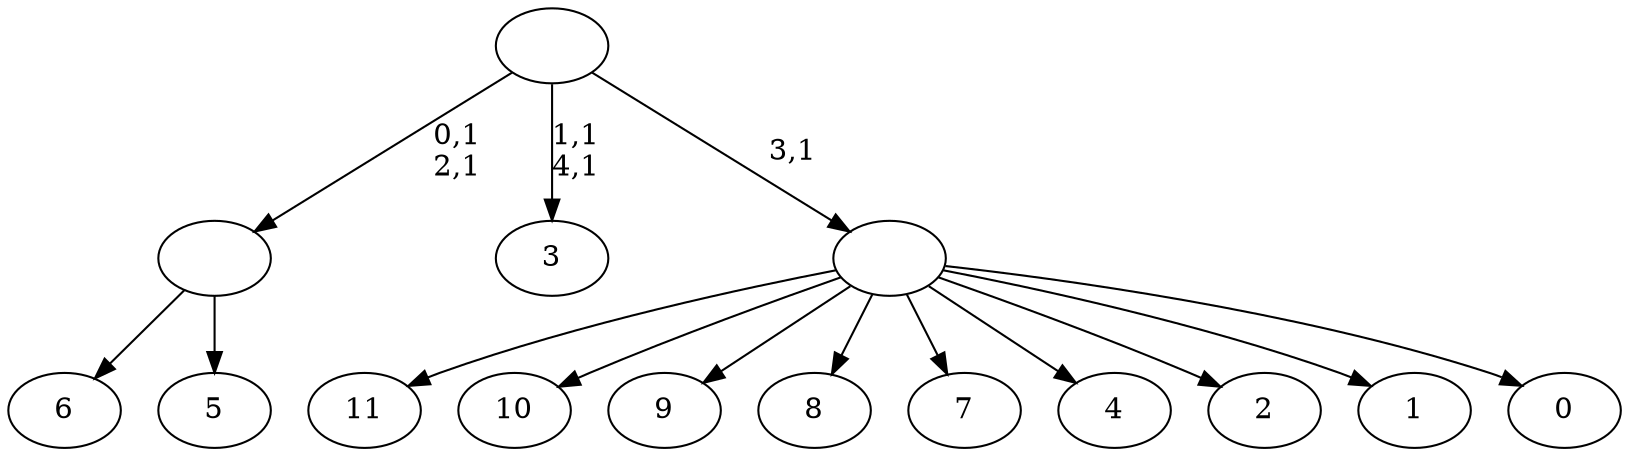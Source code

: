 digraph T {
	17 [label="11"]
	16 [label="10"]
	15 [label="9"]
	14 [label="8"]
	13 [label="7"]
	12 [label="6"]
	11 [label="5"]
	10 [label=""]
	8 [label="4"]
	7 [label="3"]
	4 [label="2"]
	3 [label="1"]
	2 [label="0"]
	1 [label=""]
	0 [label=""]
	10 -> 12 [label=""]
	10 -> 11 [label=""]
	1 -> 17 [label=""]
	1 -> 16 [label=""]
	1 -> 15 [label=""]
	1 -> 14 [label=""]
	1 -> 13 [label=""]
	1 -> 8 [label=""]
	1 -> 4 [label=""]
	1 -> 3 [label=""]
	1 -> 2 [label=""]
	0 -> 7 [label="1,1\n4,1"]
	0 -> 10 [label="0,1\n2,1"]
	0 -> 1 [label="3,1"]
}
